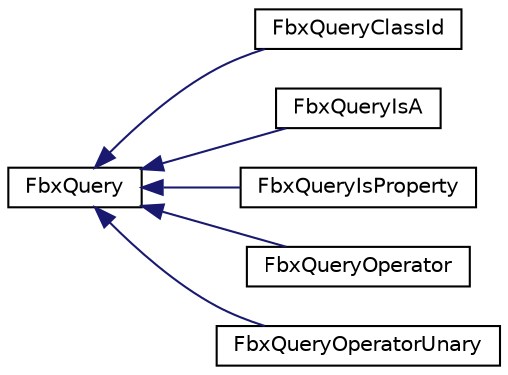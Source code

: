 digraph "クラス階層図"
{
  edge [fontname="Helvetica",fontsize="10",labelfontname="Helvetica",labelfontsize="10"];
  node [fontname="Helvetica",fontsize="10",shape=record];
  rankdir="LR";
  Node0 [label="FbxQuery",height=0.2,width=0.4,color="black", fillcolor="white", style="filled",URL="$class_fbx_query.html"];
  Node0 -> Node1 [dir="back",color="midnightblue",fontsize="10",style="solid",fontname="Helvetica"];
  Node1 [label="FbxQueryClassId",height=0.2,width=0.4,color="black", fillcolor="white", style="filled",URL="$class_fbx_query_class_id.html"];
  Node0 -> Node2 [dir="back",color="midnightblue",fontsize="10",style="solid",fontname="Helvetica"];
  Node2 [label="FbxQueryIsA",height=0.2,width=0.4,color="black", fillcolor="white", style="filled",URL="$class_fbx_query_is_a.html"];
  Node0 -> Node3 [dir="back",color="midnightblue",fontsize="10",style="solid",fontname="Helvetica"];
  Node3 [label="FbxQueryIsProperty",height=0.2,width=0.4,color="black", fillcolor="white", style="filled",URL="$class_fbx_query_is_property.html"];
  Node0 -> Node4 [dir="back",color="midnightblue",fontsize="10",style="solid",fontname="Helvetica"];
  Node4 [label="FbxQueryOperator",height=0.2,width=0.4,color="black", fillcolor="white", style="filled",URL="$class_fbx_query_operator.html"];
  Node0 -> Node5 [dir="back",color="midnightblue",fontsize="10",style="solid",fontname="Helvetica"];
  Node5 [label="FbxQueryOperatorUnary",height=0.2,width=0.4,color="black", fillcolor="white", style="filled",URL="$class_fbx_query_operator_unary.html"];
}

